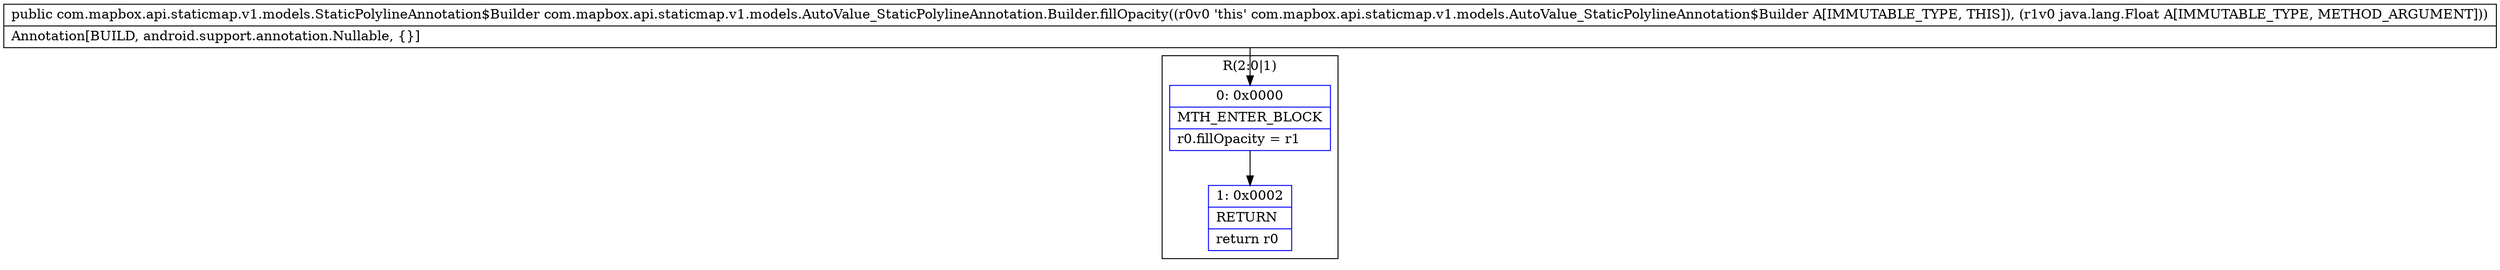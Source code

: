 digraph "CFG forcom.mapbox.api.staticmap.v1.models.AutoValue_StaticPolylineAnnotation.Builder.fillOpacity(Ljava\/lang\/Float;)Lcom\/mapbox\/api\/staticmap\/v1\/models\/StaticPolylineAnnotation$Builder;" {
subgraph cluster_Region_921951690 {
label = "R(2:0|1)";
node [shape=record,color=blue];
Node_0 [shape=record,label="{0\:\ 0x0000|MTH_ENTER_BLOCK\l|r0.fillOpacity = r1\l}"];
Node_1 [shape=record,label="{1\:\ 0x0002|RETURN\l|return r0\l}"];
}
MethodNode[shape=record,label="{public com.mapbox.api.staticmap.v1.models.StaticPolylineAnnotation$Builder com.mapbox.api.staticmap.v1.models.AutoValue_StaticPolylineAnnotation.Builder.fillOpacity((r0v0 'this' com.mapbox.api.staticmap.v1.models.AutoValue_StaticPolylineAnnotation$Builder A[IMMUTABLE_TYPE, THIS]), (r1v0 java.lang.Float A[IMMUTABLE_TYPE, METHOD_ARGUMENT]))  | Annotation[BUILD, android.support.annotation.Nullable, \{\}]\l}"];
MethodNode -> Node_0;
Node_0 -> Node_1;
}

